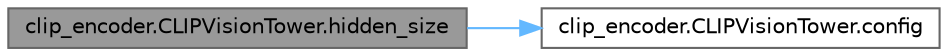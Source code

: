 digraph "clip_encoder.CLIPVisionTower.hidden_size"
{
 // LATEX_PDF_SIZE
  bgcolor="transparent";
  edge [fontname=Helvetica,fontsize=10,labelfontname=Helvetica,labelfontsize=10];
  node [fontname=Helvetica,fontsize=10,shape=box,height=0.2,width=0.4];
  rankdir="LR";
  Node1 [id="Node000001",label="clip_encoder.CLIPVisionTower.hidden_size",height=0.2,width=0.4,color="gray40", fillcolor="grey60", style="filled", fontcolor="black",tooltip="Vision Tower의 히든 크기"];
  Node1 -> Node2 [id="edge1_Node000001_Node000002",color="steelblue1",style="solid",tooltip=" "];
  Node2 [id="Node000002",label="clip_encoder.CLIPVisionTower.config",height=0.2,width=0.4,color="grey40", fillcolor="white", style="filled",URL="$classclip__encoder_1_1_c_l_i_p_vision_tower.html#a401fce0c87d7c7afbb159f20fe143a99",tooltip="Vision Tower의 설정"];
}
